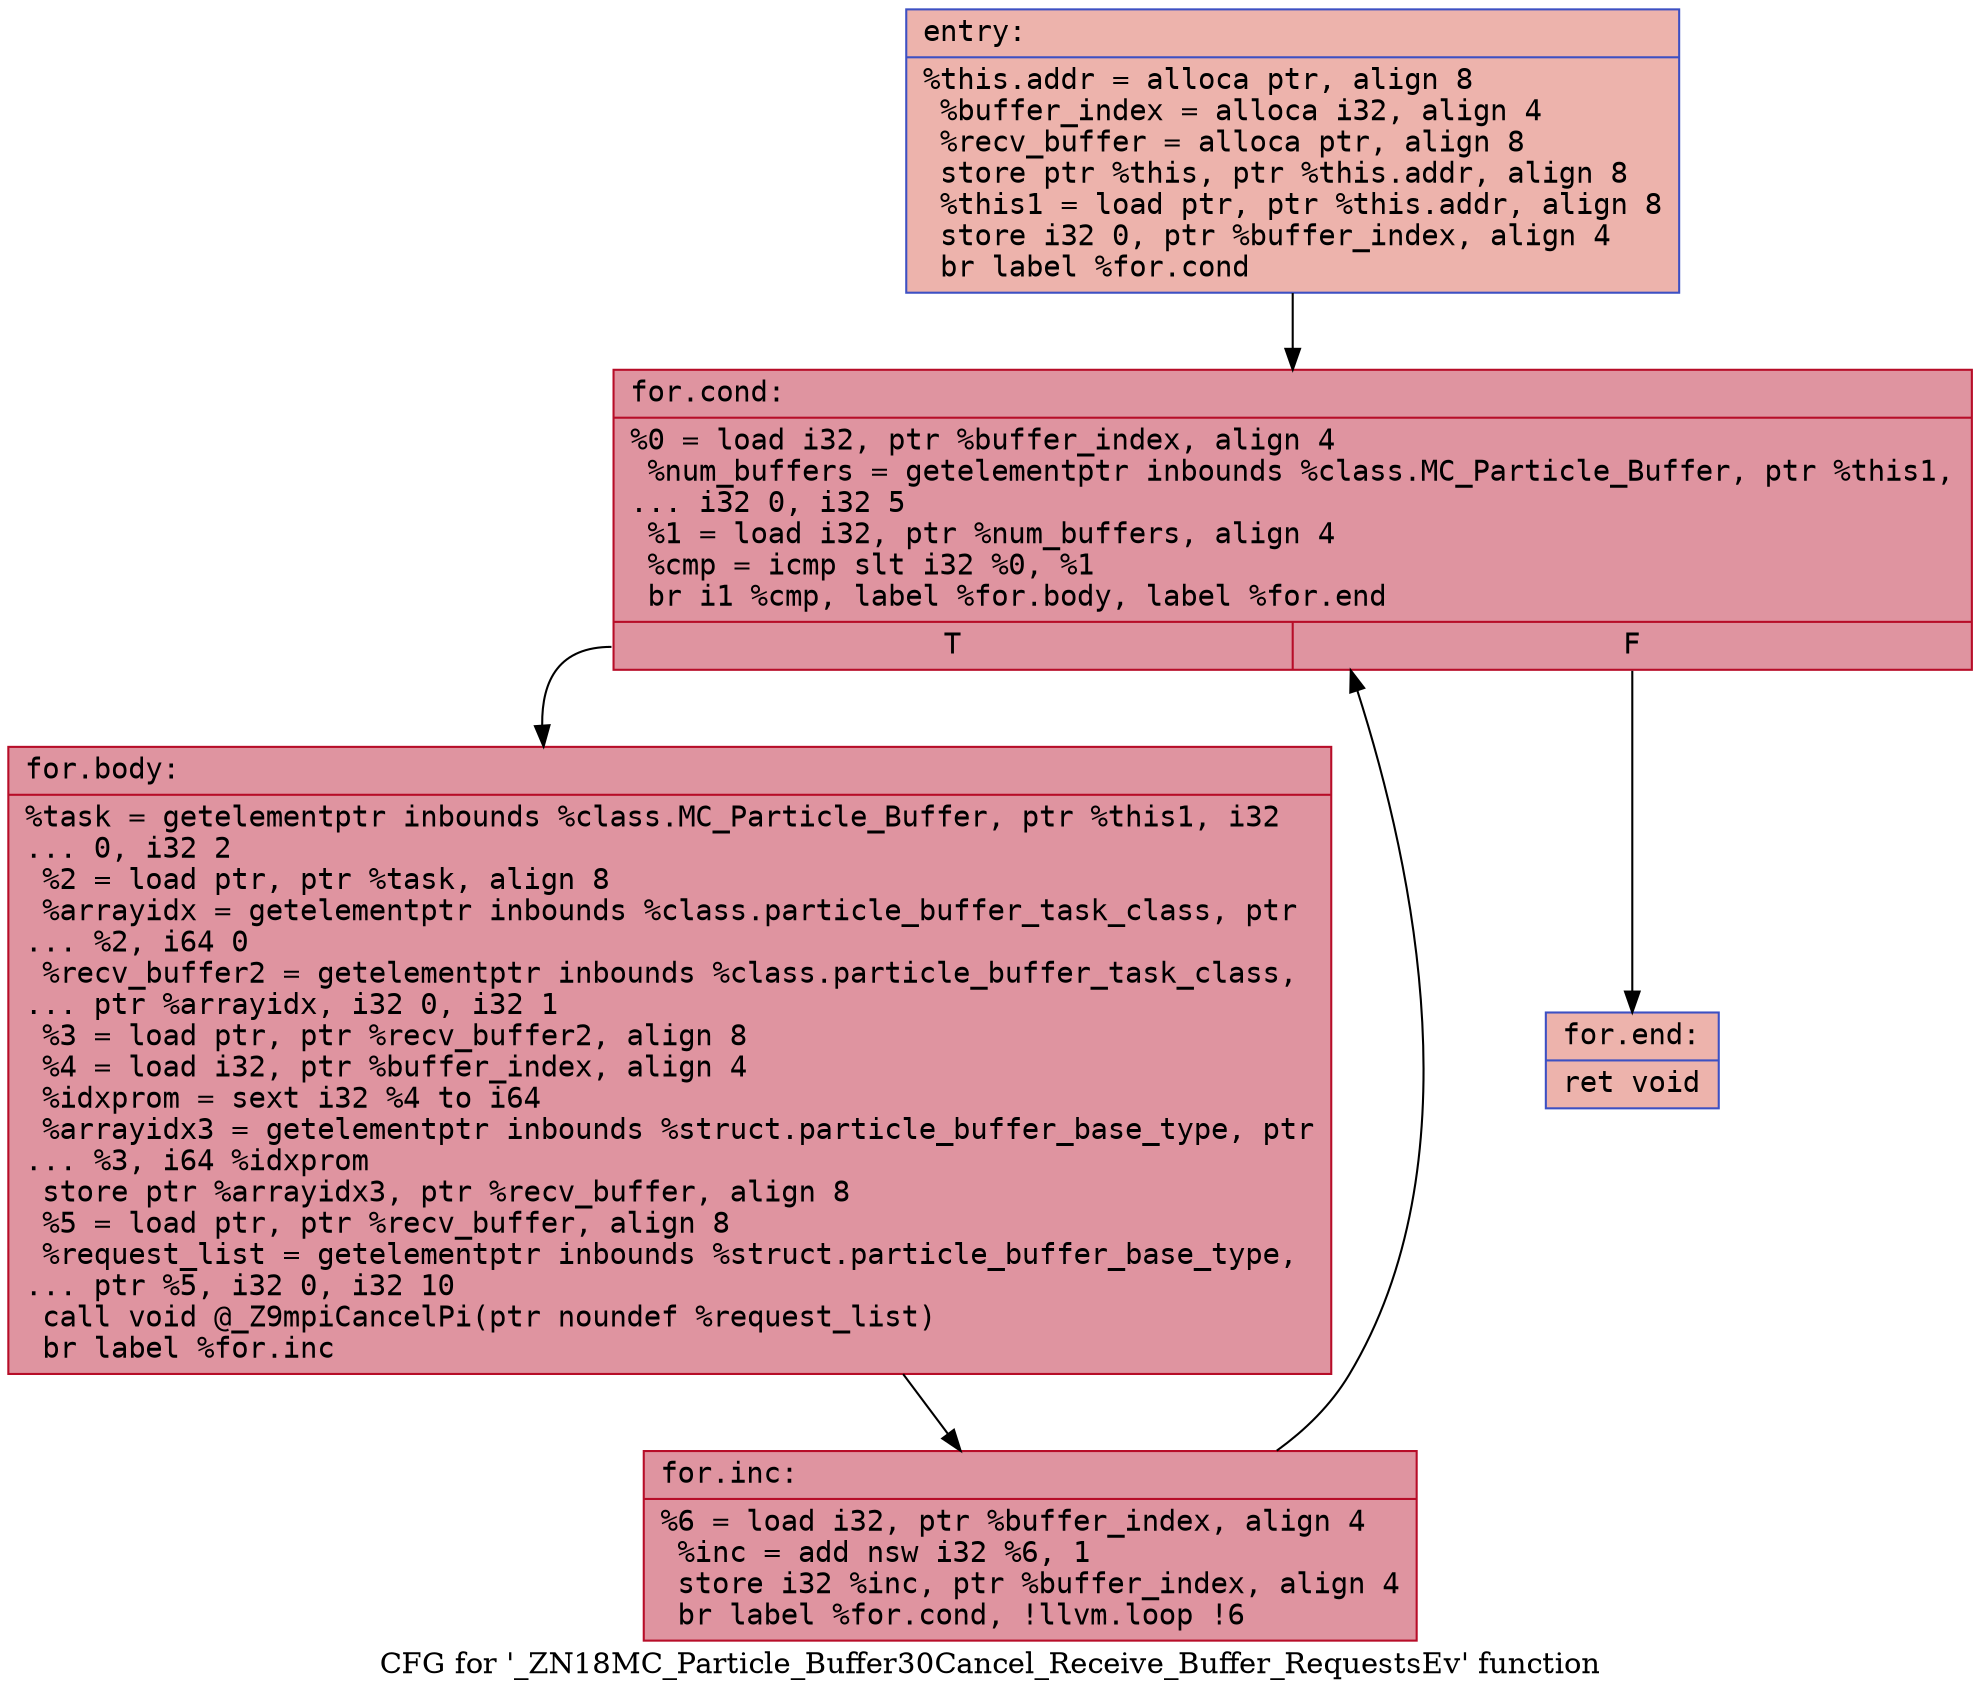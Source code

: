 digraph "CFG for '_ZN18MC_Particle_Buffer30Cancel_Receive_Buffer_RequestsEv' function" {
	label="CFG for '_ZN18MC_Particle_Buffer30Cancel_Receive_Buffer_RequestsEv' function";

	Node0x558b6949ac50 [shape=record,color="#3d50c3ff", style=filled, fillcolor="#d6524470" fontname="Courier",label="{entry:\l|  %this.addr = alloca ptr, align 8\l  %buffer_index = alloca i32, align 4\l  %recv_buffer = alloca ptr, align 8\l  store ptr %this, ptr %this.addr, align 8\l  %this1 = load ptr, ptr %this.addr, align 8\l  store i32 0, ptr %buffer_index, align 4\l  br label %for.cond\l}"];
	Node0x558b6949ac50 -> Node0x558b6949b2b0[tooltip="entry -> for.cond\nProbability 100.00%" ];
	Node0x558b6949b2b0 [shape=record,color="#b70d28ff", style=filled, fillcolor="#b70d2870" fontname="Courier",label="{for.cond:\l|  %0 = load i32, ptr %buffer_index, align 4\l  %num_buffers = getelementptr inbounds %class.MC_Particle_Buffer, ptr %this1,\l... i32 0, i32 5\l  %1 = load i32, ptr %num_buffers, align 4\l  %cmp = icmp slt i32 %0, %1\l  br i1 %cmp, label %for.body, label %for.end\l|{<s0>T|<s1>F}}"];
	Node0x558b6949b2b0:s0 -> Node0x558b6949b640[tooltip="for.cond -> for.body\nProbability 96.88%" ];
	Node0x558b6949b2b0:s1 -> Node0x558b6949b6c0[tooltip="for.cond -> for.end\nProbability 3.12%" ];
	Node0x558b6949b640 [shape=record,color="#b70d28ff", style=filled, fillcolor="#b70d2870" fontname="Courier",label="{for.body:\l|  %task = getelementptr inbounds %class.MC_Particle_Buffer, ptr %this1, i32\l... 0, i32 2\l  %2 = load ptr, ptr %task, align 8\l  %arrayidx = getelementptr inbounds %class.particle_buffer_task_class, ptr\l... %2, i64 0\l  %recv_buffer2 = getelementptr inbounds %class.particle_buffer_task_class,\l... ptr %arrayidx, i32 0, i32 1\l  %3 = load ptr, ptr %recv_buffer2, align 8\l  %4 = load i32, ptr %buffer_index, align 4\l  %idxprom = sext i32 %4 to i64\l  %arrayidx3 = getelementptr inbounds %struct.particle_buffer_base_type, ptr\l... %3, i64 %idxprom\l  store ptr %arrayidx3, ptr %recv_buffer, align 8\l  %5 = load ptr, ptr %recv_buffer, align 8\l  %request_list = getelementptr inbounds %struct.particle_buffer_base_type,\l... ptr %5, i32 0, i32 10\l  call void @_Z9mpiCancelPi(ptr noundef %request_list)\l  br label %for.inc\l}"];
	Node0x558b6949b640 -> Node0x558b6949c220[tooltip="for.body -> for.inc\nProbability 100.00%" ];
	Node0x558b6949c220 [shape=record,color="#b70d28ff", style=filled, fillcolor="#b70d2870" fontname="Courier",label="{for.inc:\l|  %6 = load i32, ptr %buffer_index, align 4\l  %inc = add nsw i32 %6, 1\l  store i32 %inc, ptr %buffer_index, align 4\l  br label %for.cond, !llvm.loop !6\l}"];
	Node0x558b6949c220 -> Node0x558b6949b2b0[tooltip="for.inc -> for.cond\nProbability 100.00%" ];
	Node0x558b6949b6c0 [shape=record,color="#3d50c3ff", style=filled, fillcolor="#d6524470" fontname="Courier",label="{for.end:\l|  ret void\l}"];
}
